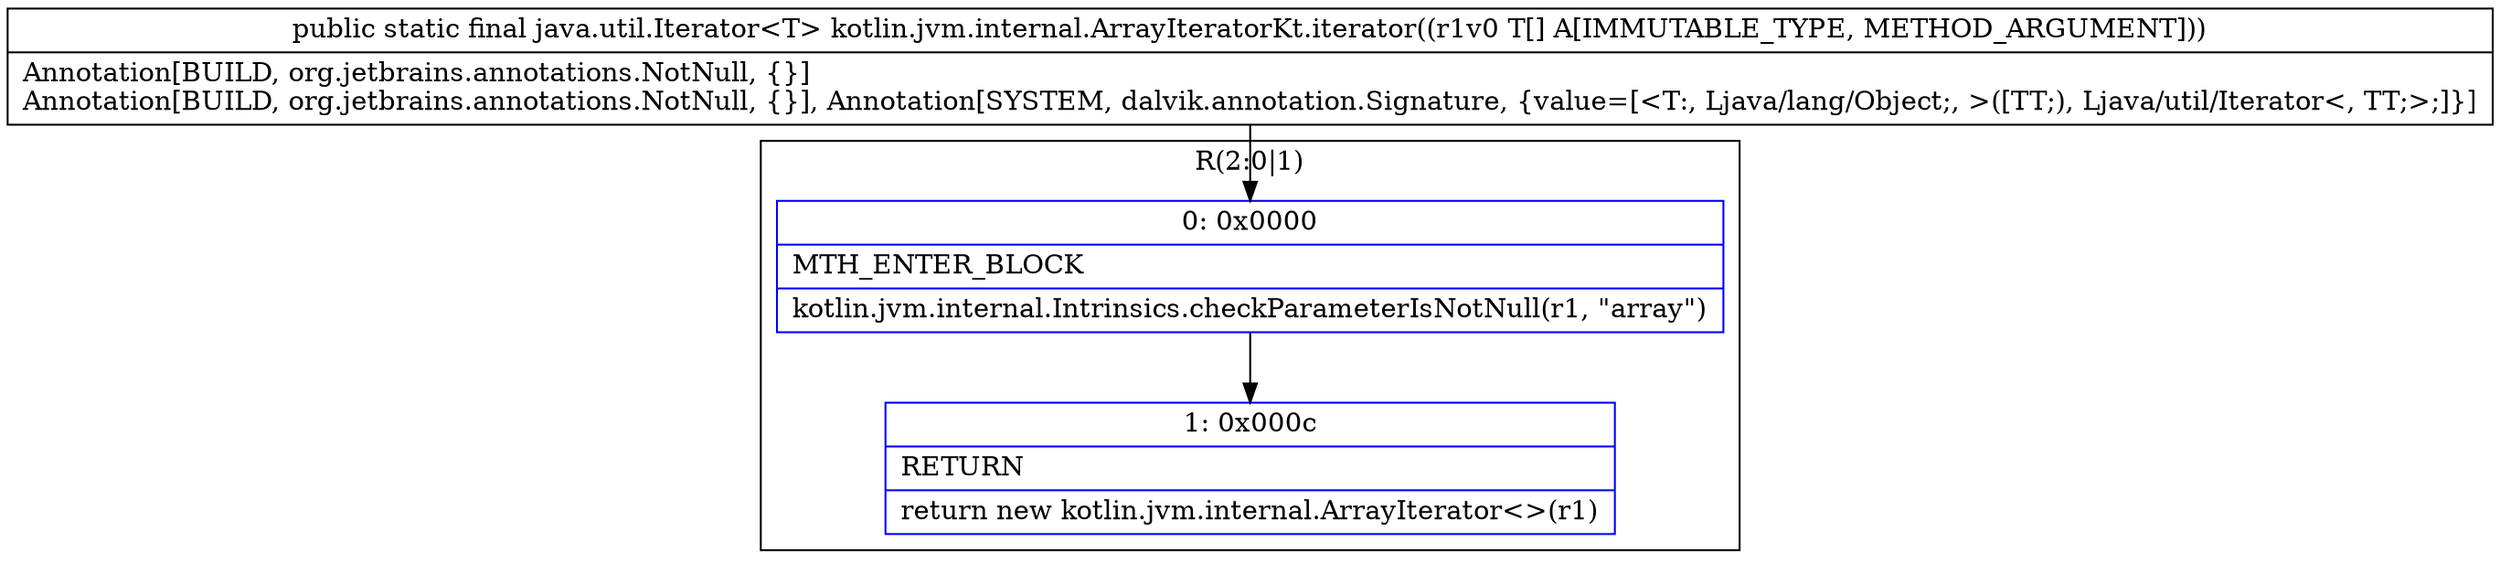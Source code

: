 digraph "CFG forkotlin.jvm.internal.ArrayIteratorKt.iterator([Ljava\/lang\/Object;)Ljava\/util\/Iterator;" {
subgraph cluster_Region_1525799950 {
label = "R(2:0|1)";
node [shape=record,color=blue];
Node_0 [shape=record,label="{0\:\ 0x0000|MTH_ENTER_BLOCK\l|kotlin.jvm.internal.Intrinsics.checkParameterIsNotNull(r1, \"array\")\l}"];
Node_1 [shape=record,label="{1\:\ 0x000c|RETURN\l|return new kotlin.jvm.internal.ArrayIterator\<\>(r1)\l}"];
}
MethodNode[shape=record,label="{public static final java.util.Iterator\<T\> kotlin.jvm.internal.ArrayIteratorKt.iterator((r1v0 T[] A[IMMUTABLE_TYPE, METHOD_ARGUMENT]))  | Annotation[BUILD, org.jetbrains.annotations.NotNull, \{\}]\lAnnotation[BUILD, org.jetbrains.annotations.NotNull, \{\}], Annotation[SYSTEM, dalvik.annotation.Signature, \{value=[\<T:, Ljava\/lang\/Object;, \>([TT;), Ljava\/util\/Iterator\<, TT;\>;]\}]\l}"];
MethodNode -> Node_0;
Node_0 -> Node_1;
}

